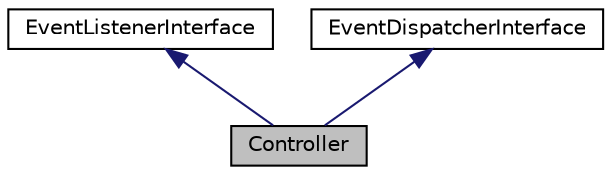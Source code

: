 digraph "Controller"
{
  edge [fontname="Helvetica",fontsize="10",labelfontname="Helvetica",labelfontsize="10"];
  node [fontname="Helvetica",fontsize="10",shape=record];
  Node1 [label="Controller",height=0.2,width=0.4,color="black", fillcolor="grey75", style="filled", fontcolor="black"];
  Node2 -> Node1 [dir="back",color="midnightblue",fontsize="10",style="solid",fontname="Helvetica"];
  Node2 [label="EventListenerInterface",height=0.2,width=0.4,color="black", fillcolor="white", style="filled",URL="$interface_cake_1_1_event_1_1_event_listener_interface.html"];
  Node3 -> Node1 [dir="back",color="midnightblue",fontsize="10",style="solid",fontname="Helvetica"];
  Node3 [label="EventDispatcherInterface",height=0.2,width=0.4,color="black", fillcolor="white", style="filled",URL="$interface_cake_1_1_event_1_1_event_dispatcher_interface.html"];
}
